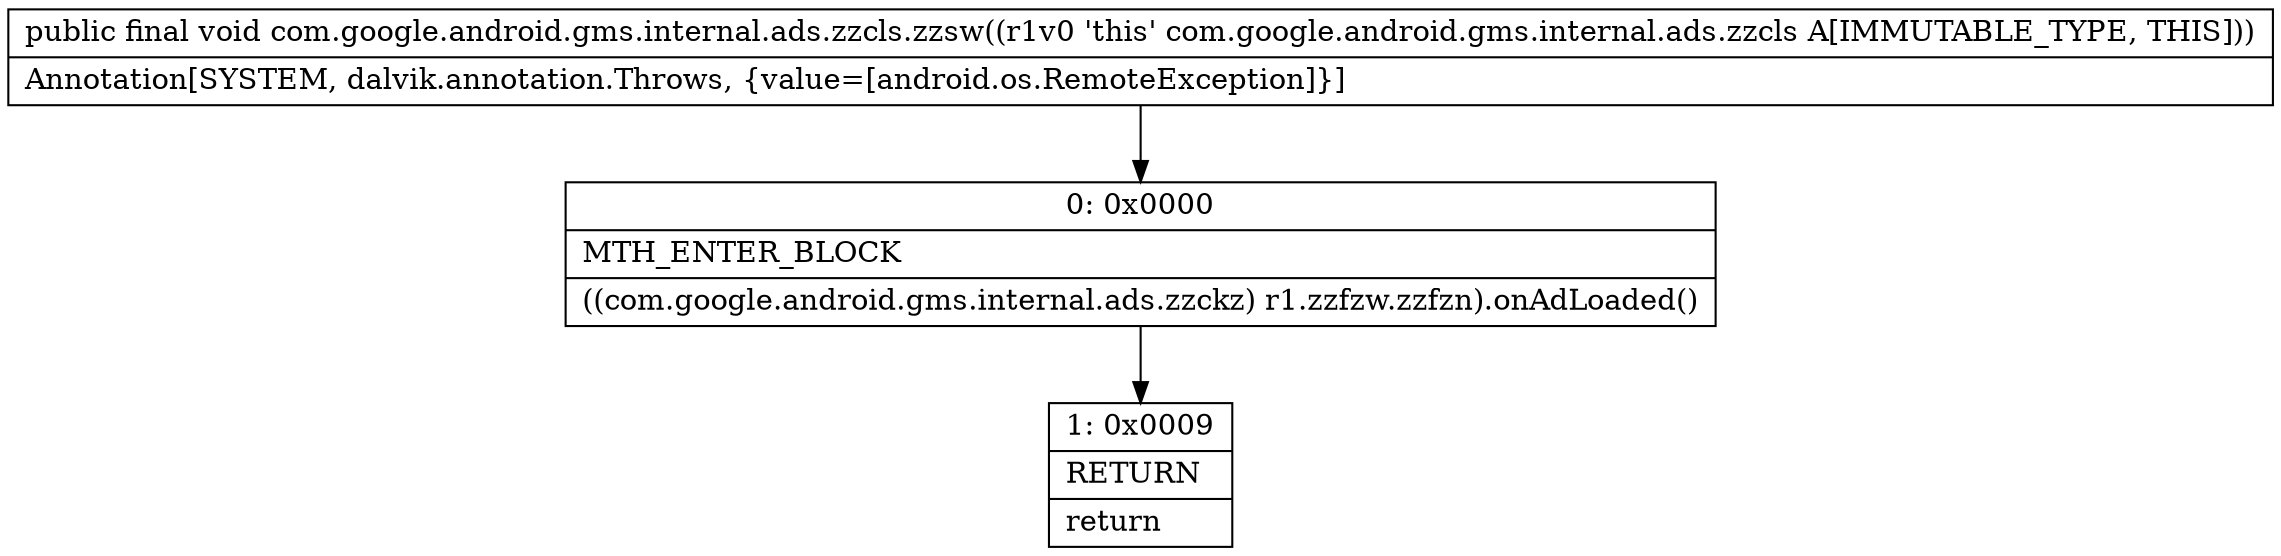 digraph "CFG forcom.google.android.gms.internal.ads.zzcls.zzsw()V" {
Node_0 [shape=record,label="{0\:\ 0x0000|MTH_ENTER_BLOCK\l|((com.google.android.gms.internal.ads.zzckz) r1.zzfzw.zzfzn).onAdLoaded()\l}"];
Node_1 [shape=record,label="{1\:\ 0x0009|RETURN\l|return\l}"];
MethodNode[shape=record,label="{public final void com.google.android.gms.internal.ads.zzcls.zzsw((r1v0 'this' com.google.android.gms.internal.ads.zzcls A[IMMUTABLE_TYPE, THIS]))  | Annotation[SYSTEM, dalvik.annotation.Throws, \{value=[android.os.RemoteException]\}]\l}"];
MethodNode -> Node_0;
Node_0 -> Node_1;
}

